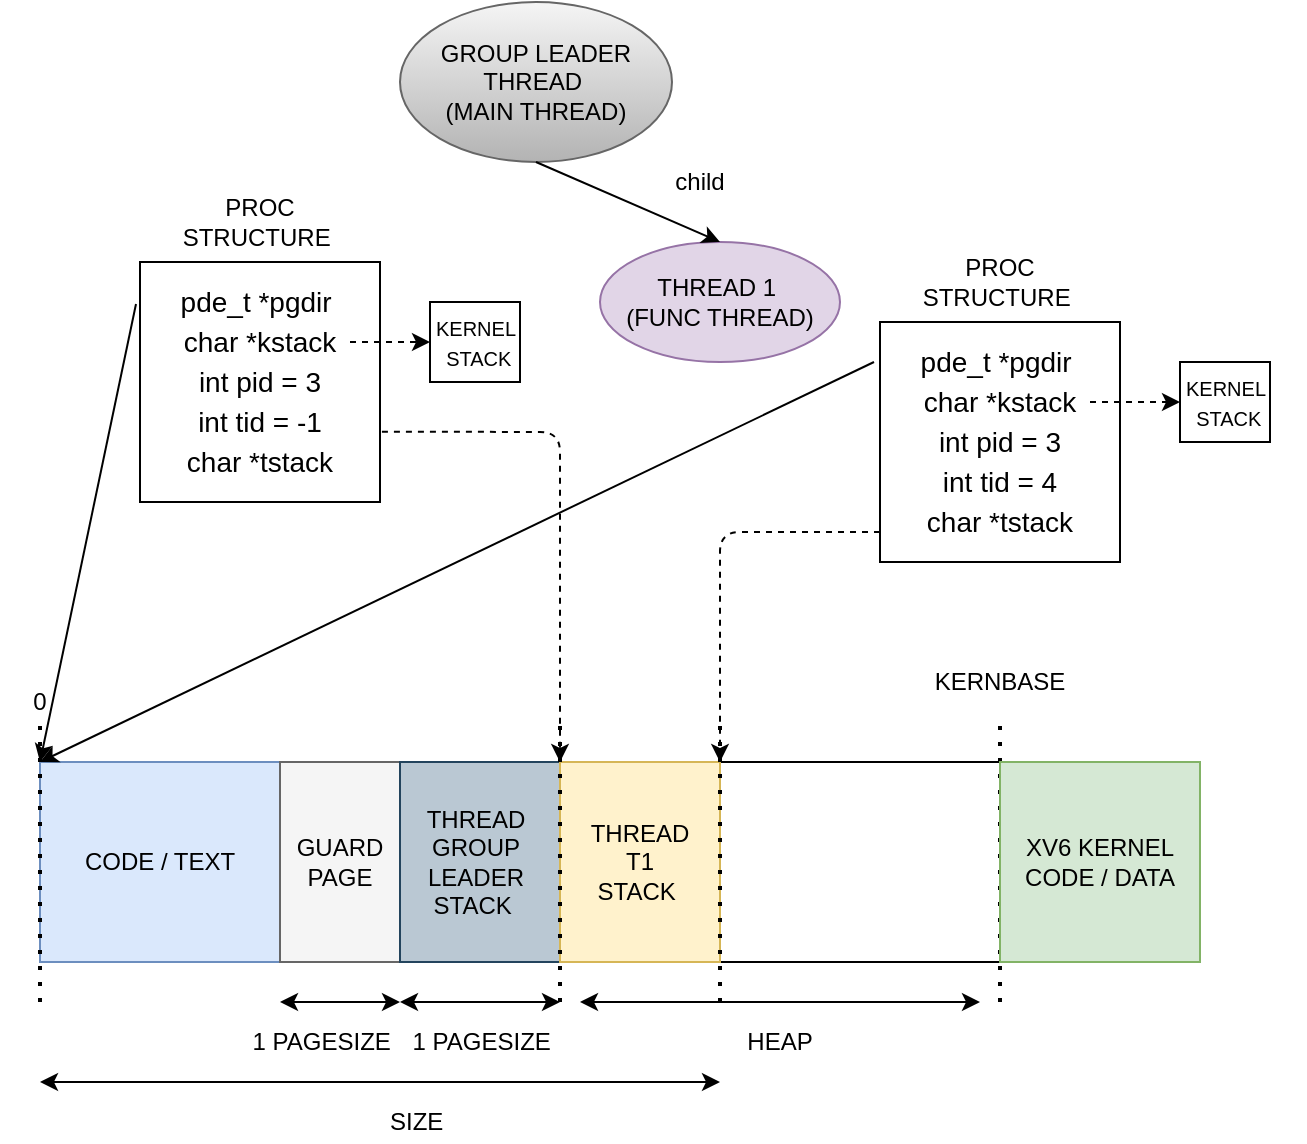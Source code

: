 <mxfile version="14.6.9" type="device"><diagram id="po2-VvXuKp9EiJZWC7bf" name="Page-1"><mxGraphModel dx="803" dy="1570" grid="1" gridSize="10" guides="1" tooltips="1" connect="1" arrows="1" fold="1" page="1" pageScale="1" pageWidth="827" pageHeight="1169" math="0" shadow="0"><root><mxCell id="0"/><mxCell id="1" parent="0"/><mxCell id="tyA7JOMurTQ_EIUgD2z1-1" value="" style="rounded=0;whiteSpace=wrap;html=1;" vertex="1" parent="1"><mxGeometry x="80" y="160" width="560" height="100" as="geometry"/></mxCell><mxCell id="tyA7JOMurTQ_EIUgD2z1-2" value="" style="rounded=0;whiteSpace=wrap;html=1;fillColor=#dae8fc;strokeColor=#6c8ebf;" vertex="1" parent="1"><mxGeometry x="80" y="160" width="120" height="100" as="geometry"/></mxCell><mxCell id="tyA7JOMurTQ_EIUgD2z1-3" value="CODE / TEXT" style="text;html=1;strokeColor=none;fillColor=none;align=center;verticalAlign=middle;whiteSpace=wrap;rounded=0;" vertex="1" parent="1"><mxGeometry x="80" y="200" width="120" height="20" as="geometry"/></mxCell><mxCell id="tyA7JOMurTQ_EIUgD2z1-4" value="" style="rounded=0;whiteSpace=wrap;html=1;fillColor=#f5f5f5;strokeColor=#666666;fontColor=#333333;" vertex="1" parent="1"><mxGeometry x="200" y="160" width="60" height="100" as="geometry"/></mxCell><mxCell id="tyA7JOMurTQ_EIUgD2z1-5" value="" style="rounded=0;whiteSpace=wrap;html=1;fillColor=#bac8d3;strokeColor=#23445d;" vertex="1" parent="1"><mxGeometry x="260" y="160" width="80" height="100" as="geometry"/></mxCell><mxCell id="tyA7JOMurTQ_EIUgD2z1-6" value="THREAD GROUP&lt;br&gt;LEADER STACK&amp;nbsp;" style="text;html=1;strokeColor=none;fillColor=none;align=center;verticalAlign=middle;whiteSpace=wrap;rounded=0;" vertex="1" parent="1"><mxGeometry x="277.5" y="190" width="40" height="40" as="geometry"/></mxCell><mxCell id="tyA7JOMurTQ_EIUgD2z1-8" value="GUARD PAGE" style="text;html=1;strokeColor=none;fillColor=none;align=center;verticalAlign=middle;whiteSpace=wrap;rounded=0;" vertex="1" parent="1"><mxGeometry x="210" y="200" width="40" height="20" as="geometry"/></mxCell><mxCell id="tyA7JOMurTQ_EIUgD2z1-9" value="" style="endArrow=classic;startArrow=classic;html=1;" edge="1" parent="1"><mxGeometry width="50" height="50" relative="1" as="geometry"><mxPoint x="200" y="280" as="sourcePoint"/><mxPoint x="260" y="280" as="targetPoint"/></mxGeometry></mxCell><mxCell id="tyA7JOMurTQ_EIUgD2z1-10" value="" style="endArrow=classic;startArrow=classic;html=1;" edge="1" parent="1"><mxGeometry width="50" height="50" relative="1" as="geometry"><mxPoint x="260" y="280" as="sourcePoint"/><mxPoint x="340" y="280" as="targetPoint"/></mxGeometry></mxCell><mxCell id="tyA7JOMurTQ_EIUgD2z1-11" value="1 PAGESIZE&amp;nbsp;" style="text;html=1;strokeColor=none;fillColor=none;align=center;verticalAlign=middle;whiteSpace=wrap;rounded=0;" vertex="1" parent="1"><mxGeometry x="185" y="290" width="75" height="20" as="geometry"/></mxCell><mxCell id="tyA7JOMurTQ_EIUgD2z1-12" value="1 PAGESIZE&amp;nbsp;" style="text;html=1;strokeColor=none;fillColor=none;align=center;verticalAlign=middle;whiteSpace=wrap;rounded=0;" vertex="1" parent="1"><mxGeometry x="265" y="290" width="75" height="20" as="geometry"/></mxCell><mxCell id="tyA7JOMurTQ_EIUgD2z1-15" value="HEAP" style="text;html=1;strokeColor=none;fillColor=none;align=center;verticalAlign=middle;whiteSpace=wrap;rounded=0;" vertex="1" parent="1"><mxGeometry x="430" y="290" width="40" height="20" as="geometry"/></mxCell><mxCell id="tyA7JOMurTQ_EIUgD2z1-16" value="" style="endArrow=none;dashed=1;html=1;dashPattern=1 3;strokeWidth=2;" edge="1" parent="1"><mxGeometry width="50" height="50" relative="1" as="geometry"><mxPoint x="560" y="280" as="sourcePoint"/><mxPoint x="560" y="140" as="targetPoint"/></mxGeometry></mxCell><mxCell id="tyA7JOMurTQ_EIUgD2z1-17" value="KERNBASE" style="text;html=1;strokeColor=none;fillColor=none;align=center;verticalAlign=middle;whiteSpace=wrap;rounded=0;" vertex="1" parent="1"><mxGeometry x="540" y="110" width="40" height="20" as="geometry"/></mxCell><mxCell id="tyA7JOMurTQ_EIUgD2z1-18" value="" style="rounded=0;whiteSpace=wrap;html=1;fillColor=#d5e8d4;strokeColor=#82b366;" vertex="1" parent="1"><mxGeometry x="560" y="160" width="100" height="100" as="geometry"/></mxCell><mxCell id="tyA7JOMurTQ_EIUgD2z1-19" value="XV6 KERNEL CODE / DATA" style="text;html=1;strokeColor=none;fillColor=none;align=center;verticalAlign=middle;whiteSpace=wrap;rounded=0;" vertex="1" parent="1"><mxGeometry x="560" y="195" width="100" height="30" as="geometry"/></mxCell><mxCell id="tyA7JOMurTQ_EIUgD2z1-20" value="" style="rounded=0;whiteSpace=wrap;html=1;fillColor=#fff2cc;strokeColor=#d6b656;" vertex="1" parent="1"><mxGeometry x="340" y="160" width="80" height="100" as="geometry"/></mxCell><mxCell id="tyA7JOMurTQ_EIUgD2z1-21" value="" style="endArrow=classic;startArrow=classic;html=1;" edge="1" parent="1"><mxGeometry width="50" height="50" relative="1" as="geometry"><mxPoint x="80" y="320" as="sourcePoint"/><mxPoint x="420" y="320" as="targetPoint"/></mxGeometry></mxCell><mxCell id="tyA7JOMurTQ_EIUgD2z1-22" value="" style="endArrow=none;dashed=1;html=1;dashPattern=1 3;strokeWidth=2;" edge="1" parent="1"><mxGeometry width="50" height="50" relative="1" as="geometry"><mxPoint x="340" y="280" as="sourcePoint"/><mxPoint x="340" y="140" as="targetPoint"/></mxGeometry></mxCell><mxCell id="tyA7JOMurTQ_EIUgD2z1-23" value="" style="endArrow=none;dashed=1;html=1;dashPattern=1 3;strokeWidth=2;" edge="1" parent="1"><mxGeometry width="50" height="50" relative="1" as="geometry"><mxPoint x="420" y="280" as="sourcePoint"/><mxPoint x="420" y="140" as="targetPoint"/></mxGeometry></mxCell><mxCell id="tyA7JOMurTQ_EIUgD2z1-24" value="" style="endArrow=classic;startArrow=classic;html=1;" edge="1" parent="1"><mxGeometry width="50" height="50" relative="1" as="geometry"><mxPoint x="350" y="280" as="sourcePoint"/><mxPoint x="550" y="280" as="targetPoint"/></mxGeometry></mxCell><mxCell id="tyA7JOMurTQ_EIUgD2z1-25" value="" style="endArrow=none;dashed=1;html=1;dashPattern=1 3;strokeWidth=2;" edge="1" parent="1"><mxGeometry width="50" height="50" relative="1" as="geometry"><mxPoint x="80" y="280" as="sourcePoint"/><mxPoint x="80" y="140" as="targetPoint"/></mxGeometry></mxCell><mxCell id="tyA7JOMurTQ_EIUgD2z1-26" value="0" style="text;html=1;strokeColor=none;fillColor=none;align=center;verticalAlign=middle;whiteSpace=wrap;rounded=0;" vertex="1" parent="1"><mxGeometry x="60" y="120" width="40" height="20" as="geometry"/></mxCell><mxCell id="tyA7JOMurTQ_EIUgD2z1-27" value="SIZE&amp;nbsp;" style="text;html=1;strokeColor=none;fillColor=none;align=center;verticalAlign=middle;whiteSpace=wrap;rounded=0;" vertex="1" parent="1"><mxGeometry x="250" y="330" width="40" height="20" as="geometry"/></mxCell><mxCell id="tyA7JOMurTQ_EIUgD2z1-28" value="THREAD T1 STACK&amp;nbsp;" style="text;html=1;strokeColor=none;fillColor=none;align=center;verticalAlign=middle;whiteSpace=wrap;rounded=0;" vertex="1" parent="1"><mxGeometry x="360" y="190" width="40" height="40" as="geometry"/></mxCell><mxCell id="tyA7JOMurTQ_EIUgD2z1-31" value="GROUP LEADER THREAD&amp;nbsp;&lt;br&gt;(MAIN THREAD)" style="ellipse;whiteSpace=wrap;html=1;gradientColor=#b3b3b3;fillColor=#f5f5f5;strokeColor=#666666;" vertex="1" parent="1"><mxGeometry x="260" y="-220" width="136" height="80" as="geometry"/></mxCell><mxCell id="tyA7JOMurTQ_EIUgD2z1-32" value="THREAD 1&amp;nbsp;&lt;br&gt;(FUNC THREAD)" style="ellipse;whiteSpace=wrap;html=1;fillColor=#e1d5e7;strokeColor=#9673a6;" vertex="1" parent="1"><mxGeometry x="360" y="-100" width="120" height="60" as="geometry"/></mxCell><mxCell id="tyA7JOMurTQ_EIUgD2z1-36" value="" style="rounded=0;whiteSpace=wrap;html=1;" vertex="1" parent="1"><mxGeometry x="130" y="-90" width="120" height="120" as="geometry"/></mxCell><mxCell id="tyA7JOMurTQ_EIUgD2z1-38" value="PROC STRUCTURE&amp;nbsp;" style="text;html=1;strokeColor=none;fillColor=none;align=center;verticalAlign=middle;whiteSpace=wrap;rounded=0;" vertex="1" parent="1"><mxGeometry x="150" y="-120" width="80" height="20" as="geometry"/></mxCell><mxCell id="tyA7JOMurTQ_EIUgD2z1-39" value="PROC STRUCTURE&amp;nbsp;" style="text;html=1;strokeColor=none;fillColor=none;align=center;verticalAlign=middle;whiteSpace=wrap;rounded=0;" vertex="1" parent="1"><mxGeometry x="520" y="-90" width="80" height="20" as="geometry"/></mxCell><mxCell id="tyA7JOMurTQ_EIUgD2z1-40" value="&lt;font style=&quot;font-size: 14px&quot;&gt;pde_t *pgdir&amp;nbsp;&lt;/font&gt;" style="text;html=1;strokeColor=none;fillColor=none;align=center;verticalAlign=middle;whiteSpace=wrap;rounded=0;" vertex="1" parent="1"><mxGeometry x="145" y="-80" width="90" height="20" as="geometry"/></mxCell><mxCell id="tyA7JOMurTQ_EIUgD2z1-41" value="&lt;span style=&quot;font-size: 14px&quot;&gt;int pid = 3&lt;/span&gt;" style="text;html=1;strokeColor=none;fillColor=none;align=center;verticalAlign=middle;whiteSpace=wrap;rounded=0;" vertex="1" parent="1"><mxGeometry x="145" y="-40" width="90" height="20" as="geometry"/></mxCell><mxCell id="tyA7JOMurTQ_EIUgD2z1-42" value="&lt;span style=&quot;font-size: 14px&quot;&gt;int tid = -1&lt;/span&gt;" style="text;html=1;strokeColor=none;fillColor=none;align=center;verticalAlign=middle;whiteSpace=wrap;rounded=0;" vertex="1" parent="1"><mxGeometry x="145" y="-20" width="90" height="20" as="geometry"/></mxCell><mxCell id="tyA7JOMurTQ_EIUgD2z1-43" value="&lt;span style=&quot;font-size: 14px&quot;&gt;char *tstack&lt;/span&gt;" style="text;html=1;strokeColor=none;fillColor=none;align=center;verticalAlign=middle;whiteSpace=wrap;rounded=0;" vertex="1" parent="1"><mxGeometry x="145" width="90" height="20" as="geometry"/></mxCell><mxCell id="tyA7JOMurTQ_EIUgD2z1-62" value="" style="edgeStyle=orthogonalEdgeStyle;rounded=0;orthogonalLoop=1;jettySize=auto;html=1;dashed=1;" edge="1" parent="1" source="tyA7JOMurTQ_EIUgD2z1-44" target="tyA7JOMurTQ_EIUgD2z1-61"><mxGeometry relative="1" as="geometry"/></mxCell><mxCell id="tyA7JOMurTQ_EIUgD2z1-44" value="&lt;span style=&quot;font-size: 14px&quot;&gt;char *kstack&lt;/span&gt;" style="text;html=1;strokeColor=none;fillColor=none;align=center;verticalAlign=middle;whiteSpace=wrap;rounded=0;" vertex="1" parent="1"><mxGeometry x="145" y="-60" width="90" height="20" as="geometry"/></mxCell><mxCell id="tyA7JOMurTQ_EIUgD2z1-47" value="" style="rounded=0;whiteSpace=wrap;html=1;" vertex="1" parent="1"><mxGeometry x="500" y="-60" width="120" height="120" as="geometry"/></mxCell><mxCell id="tyA7JOMurTQ_EIUgD2z1-48" value="&lt;font style=&quot;font-size: 14px&quot;&gt;pde_t *pgdir&amp;nbsp;&lt;/font&gt;" style="text;html=1;strokeColor=none;fillColor=none;align=center;verticalAlign=middle;whiteSpace=wrap;rounded=0;" vertex="1" parent="1"><mxGeometry x="515" y="-50" width="90" height="20" as="geometry"/></mxCell><mxCell id="tyA7JOMurTQ_EIUgD2z1-49" value="&lt;span style=&quot;font-size: 14px&quot;&gt;int pid = 3&lt;/span&gt;" style="text;html=1;strokeColor=none;fillColor=none;align=center;verticalAlign=middle;whiteSpace=wrap;rounded=0;" vertex="1" parent="1"><mxGeometry x="515" y="-10" width="90" height="20" as="geometry"/></mxCell><mxCell id="tyA7JOMurTQ_EIUgD2z1-50" value="&lt;span style=&quot;font-size: 14px&quot;&gt;int tid = 4&lt;/span&gt;" style="text;html=1;strokeColor=none;fillColor=none;align=center;verticalAlign=middle;whiteSpace=wrap;rounded=0;" vertex="1" parent="1"><mxGeometry x="515" y="10" width="90" height="20" as="geometry"/></mxCell><mxCell id="tyA7JOMurTQ_EIUgD2z1-51" value="&lt;span style=&quot;font-size: 14px&quot;&gt;char *tstack&lt;/span&gt;" style="text;html=1;strokeColor=none;fillColor=none;align=center;verticalAlign=middle;whiteSpace=wrap;rounded=0;" vertex="1" parent="1"><mxGeometry x="515" y="30" width="90" height="20" as="geometry"/></mxCell><mxCell id="tyA7JOMurTQ_EIUgD2z1-64" value="" style="edgeStyle=orthogonalEdgeStyle;rounded=0;orthogonalLoop=1;jettySize=auto;html=1;dashed=1;" edge="1" parent="1" source="tyA7JOMurTQ_EIUgD2z1-52" target="tyA7JOMurTQ_EIUgD2z1-63"><mxGeometry relative="1" as="geometry"/></mxCell><mxCell id="tyA7JOMurTQ_EIUgD2z1-52" value="&lt;span style=&quot;font-size: 14px&quot;&gt;char *kstack&lt;/span&gt;" style="text;html=1;strokeColor=none;fillColor=none;align=center;verticalAlign=middle;whiteSpace=wrap;rounded=0;" vertex="1" parent="1"><mxGeometry x="515" y="-30" width="90" height="20" as="geometry"/></mxCell><mxCell id="tyA7JOMurTQ_EIUgD2z1-54" value="" style="endArrow=classic;html=1;exitX=1.008;exitY=0.707;exitDx=0;exitDy=0;exitPerimeter=0;dashed=1;" edge="1" parent="1" source="tyA7JOMurTQ_EIUgD2z1-36"><mxGeometry width="50" height="50" relative="1" as="geometry"><mxPoint x="280" y="60" as="sourcePoint"/><mxPoint x="340" y="160" as="targetPoint"/><Array as="points"><mxPoint x="340" y="-5"/></Array></mxGeometry></mxCell><mxCell id="tyA7JOMurTQ_EIUgD2z1-55" value="" style="endArrow=classic;html=1;exitX=0;exitY=0.875;exitDx=0;exitDy=0;exitPerimeter=0;dashed=1;" edge="1" parent="1" source="tyA7JOMurTQ_EIUgD2z1-47"><mxGeometry width="50" height="50" relative="1" as="geometry"><mxPoint x="280" y="10" as="sourcePoint"/><mxPoint x="420" y="160" as="targetPoint"/><Array as="points"><mxPoint x="420" y="45"/></Array></mxGeometry></mxCell><mxCell id="tyA7JOMurTQ_EIUgD2z1-56" value="" style="endArrow=classic;html=1;" edge="1" parent="1"><mxGeometry width="50" height="50" relative="1" as="geometry"><mxPoint x="497" y="-40" as="sourcePoint"/><mxPoint x="80" y="160" as="targetPoint"/></mxGeometry></mxCell><mxCell id="tyA7JOMurTQ_EIUgD2z1-57" value="" style="endArrow=classic;html=1;" edge="1" parent="1"><mxGeometry width="50" height="50" relative="1" as="geometry"><mxPoint x="128" y="-69" as="sourcePoint"/><mxPoint x="80" y="160" as="targetPoint"/></mxGeometry></mxCell><mxCell id="tyA7JOMurTQ_EIUgD2z1-59" value="child" style="text;html=1;strokeColor=none;fillColor=none;align=center;verticalAlign=middle;whiteSpace=wrap;rounded=0;" vertex="1" parent="1"><mxGeometry x="390" y="-140" width="40" height="20" as="geometry"/></mxCell><mxCell id="tyA7JOMurTQ_EIUgD2z1-60" value="" style="endArrow=classic;html=1;exitX=0.5;exitY=1;exitDx=0;exitDy=0;entryX=0.5;entryY=0;entryDx=0;entryDy=0;" edge="1" parent="1" source="tyA7JOMurTQ_EIUgD2z1-31" target="tyA7JOMurTQ_EIUgD2z1-32"><mxGeometry width="50" height="50" relative="1" as="geometry"><mxPoint x="280" y="60" as="sourcePoint"/><mxPoint x="330" y="10" as="targetPoint"/></mxGeometry></mxCell><mxCell id="tyA7JOMurTQ_EIUgD2z1-61" value="" style="whiteSpace=wrap;html=1;" vertex="1" parent="1"><mxGeometry x="275" y="-70" width="45" height="40" as="geometry"/></mxCell><mxCell id="tyA7JOMurTQ_EIUgD2z1-63" value="" style="whiteSpace=wrap;html=1;" vertex="1" parent="1"><mxGeometry x="650" y="-40" width="45" height="40" as="geometry"/></mxCell><mxCell id="tyA7JOMurTQ_EIUgD2z1-65" value="&lt;font style=&quot;font-size: 10px&quot;&gt;KERNEL&lt;br&gt;&amp;nbsp;STACK&lt;/font&gt;" style="text;html=1;strokeColor=none;fillColor=none;align=center;verticalAlign=middle;whiteSpace=wrap;rounded=0;" vertex="1" parent="1"><mxGeometry x="632.5" y="-35" width="80" height="30" as="geometry"/></mxCell><mxCell id="tyA7JOMurTQ_EIUgD2z1-66" value="&lt;font style=&quot;font-size: 10px&quot;&gt;KERNEL&lt;br&gt;&amp;nbsp;STACK&lt;/font&gt;" style="text;html=1;strokeColor=none;fillColor=none;align=center;verticalAlign=middle;whiteSpace=wrap;rounded=0;" vertex="1" parent="1"><mxGeometry x="257.5" y="-65" width="80" height="30" as="geometry"/></mxCell></root></mxGraphModel></diagram></mxfile>